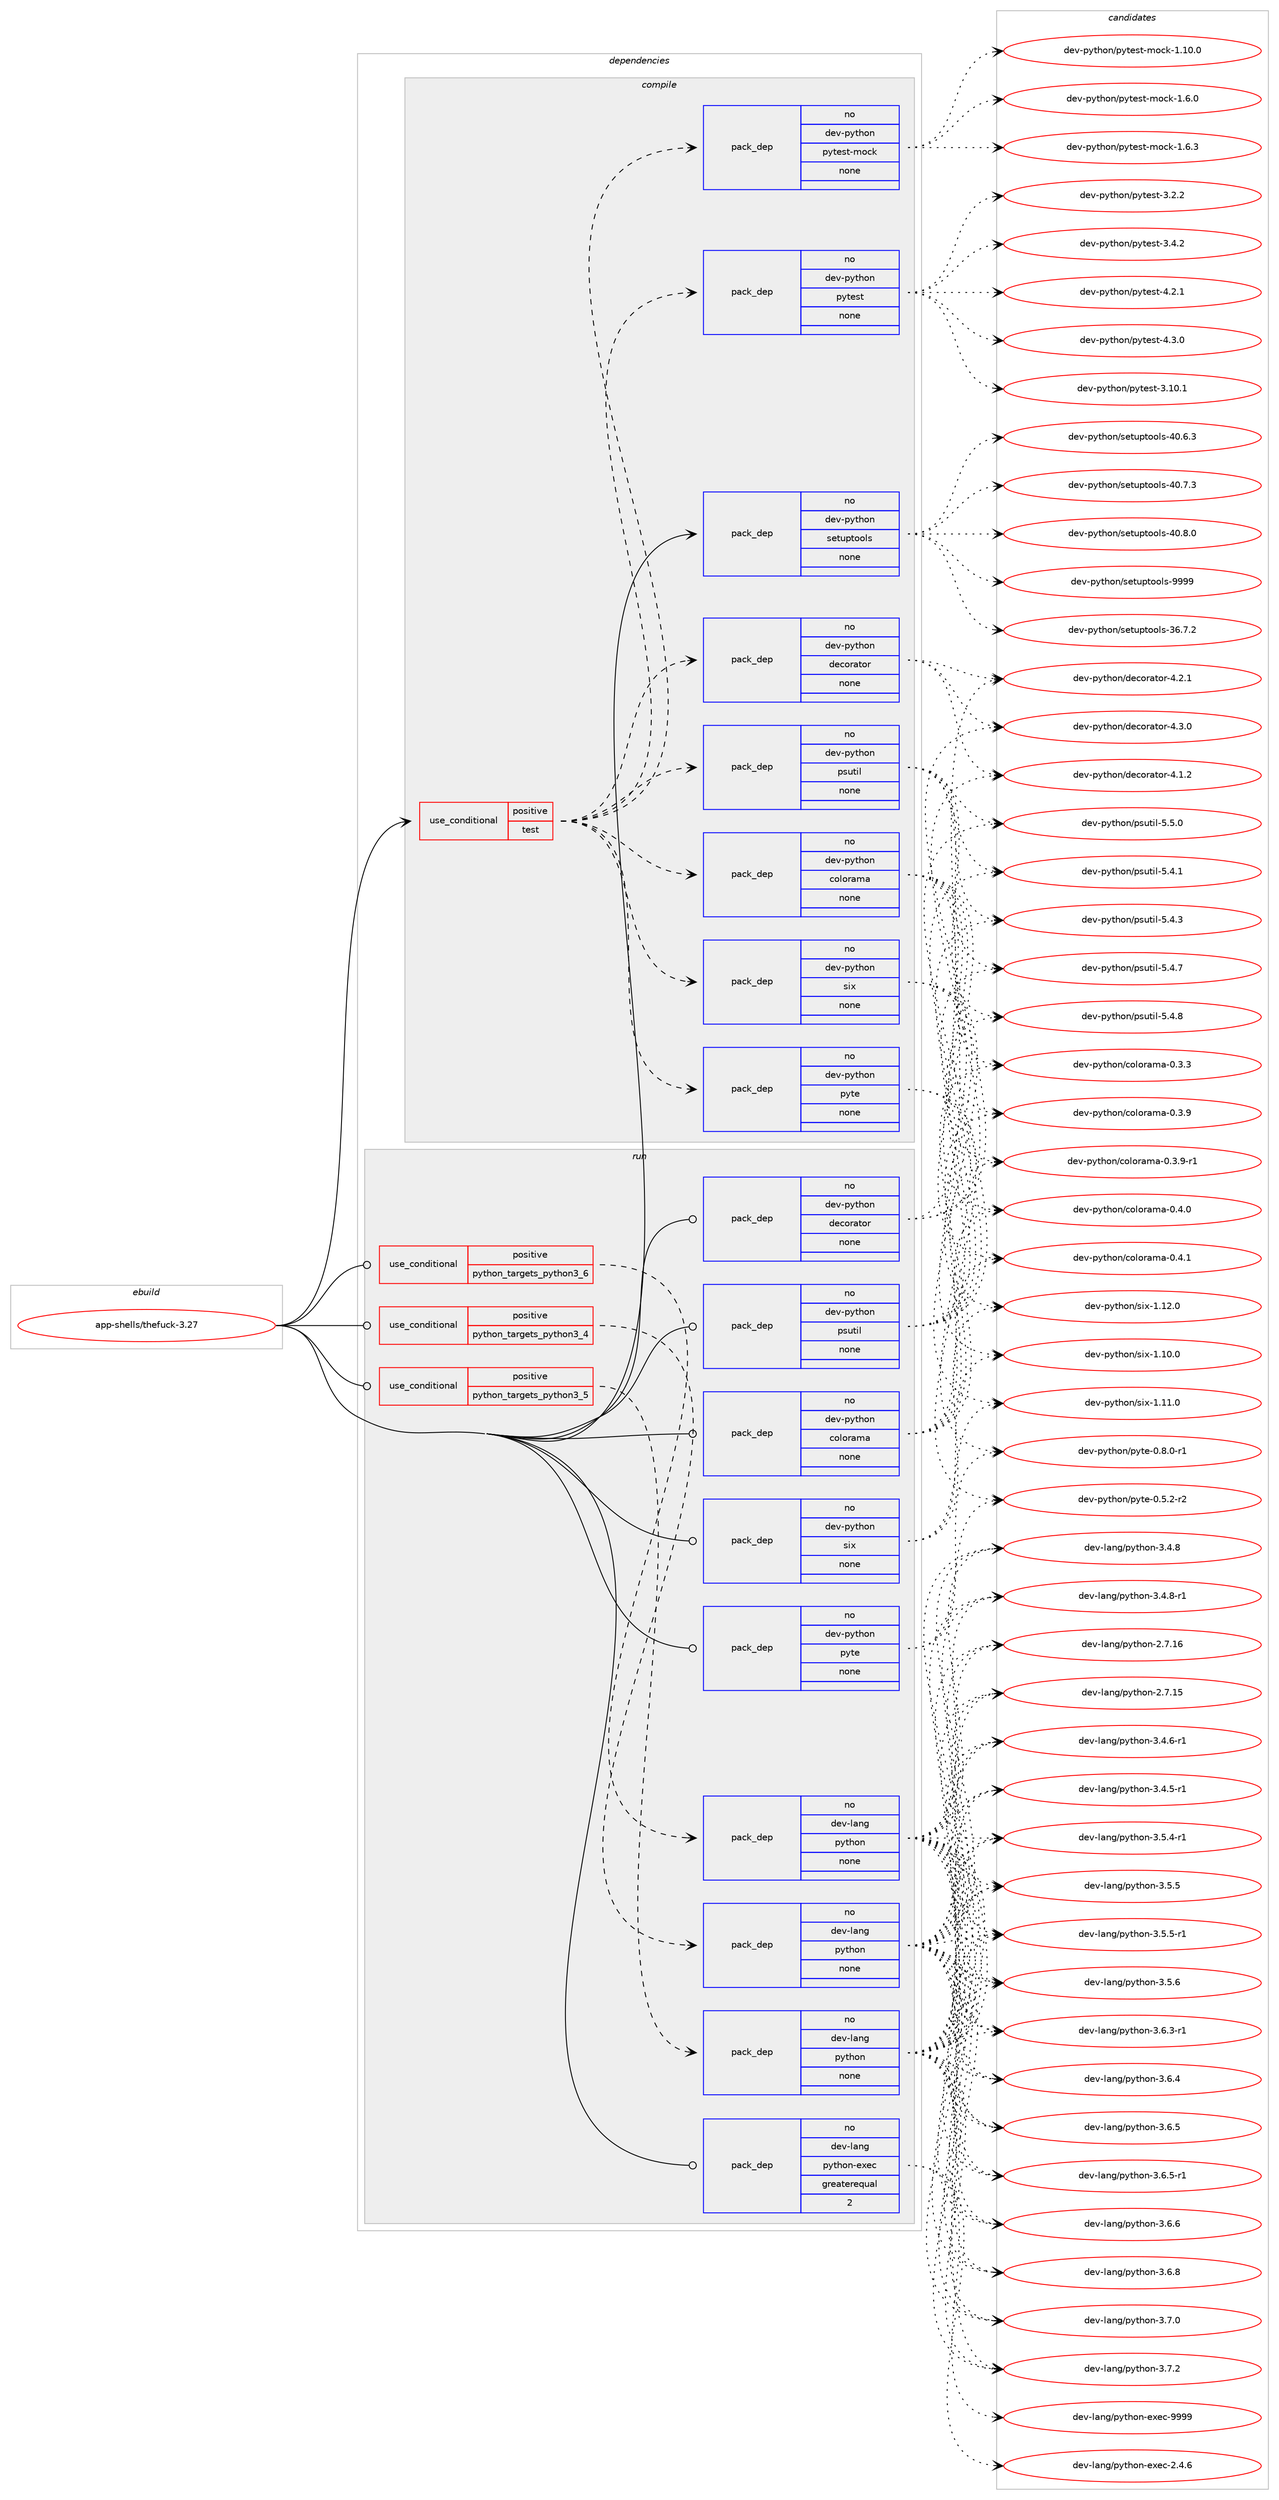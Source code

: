 digraph prolog {

# *************
# Graph options
# *************

newrank=true;
concentrate=true;
compound=true;
graph [rankdir=LR,fontname=Helvetica,fontsize=10,ranksep=1.5];#, ranksep=2.5, nodesep=0.2];
edge  [arrowhead=vee];
node  [fontname=Helvetica,fontsize=10];

# **********
# The ebuild
# **********

subgraph cluster_leftcol {
color=gray;
rank=same;
label=<<i>ebuild</i>>;
id [label="app-shells/thefuck-3.27", color=red, width=4, href="../app-shells/thefuck-3.27.svg"];
}

# ****************
# The dependencies
# ****************

subgraph cluster_midcol {
color=gray;
label=<<i>dependencies</i>>;
subgraph cluster_compile {
fillcolor="#eeeeee";
style=filled;
label=<<i>compile</i>>;
subgraph cond355285 {
dependency1307558 [label=<<TABLE BORDER="0" CELLBORDER="1" CELLSPACING="0" CELLPADDING="4"><TR><TD ROWSPAN="3" CELLPADDING="10">use_conditional</TD></TR><TR><TD>positive</TD></TR><TR><TD>test</TD></TR></TABLE>>, shape=none, color=red];
subgraph pack931830 {
dependency1307559 [label=<<TABLE BORDER="0" CELLBORDER="1" CELLSPACING="0" CELLPADDING="4" WIDTH="220"><TR><TD ROWSPAN="6" CELLPADDING="30">pack_dep</TD></TR><TR><TD WIDTH="110">no</TD></TR><TR><TD>dev-python</TD></TR><TR><TD>psutil</TD></TR><TR><TD>none</TD></TR><TR><TD></TD></TR></TABLE>>, shape=none, color=blue];
}
dependency1307558:e -> dependency1307559:w [weight=20,style="dashed",arrowhead="vee"];
subgraph pack931831 {
dependency1307560 [label=<<TABLE BORDER="0" CELLBORDER="1" CELLSPACING="0" CELLPADDING="4" WIDTH="220"><TR><TD ROWSPAN="6" CELLPADDING="30">pack_dep</TD></TR><TR><TD WIDTH="110">no</TD></TR><TR><TD>dev-python</TD></TR><TR><TD>six</TD></TR><TR><TD>none</TD></TR><TR><TD></TD></TR></TABLE>>, shape=none, color=blue];
}
dependency1307558:e -> dependency1307560:w [weight=20,style="dashed",arrowhead="vee"];
subgraph pack931832 {
dependency1307561 [label=<<TABLE BORDER="0" CELLBORDER="1" CELLSPACING="0" CELLPADDING="4" WIDTH="220"><TR><TD ROWSPAN="6" CELLPADDING="30">pack_dep</TD></TR><TR><TD WIDTH="110">no</TD></TR><TR><TD>dev-python</TD></TR><TR><TD>decorator</TD></TR><TR><TD>none</TD></TR><TR><TD></TD></TR></TABLE>>, shape=none, color=blue];
}
dependency1307558:e -> dependency1307561:w [weight=20,style="dashed",arrowhead="vee"];
subgraph pack931833 {
dependency1307562 [label=<<TABLE BORDER="0" CELLBORDER="1" CELLSPACING="0" CELLPADDING="4" WIDTH="220"><TR><TD ROWSPAN="6" CELLPADDING="30">pack_dep</TD></TR><TR><TD WIDTH="110">no</TD></TR><TR><TD>dev-python</TD></TR><TR><TD>colorama</TD></TR><TR><TD>none</TD></TR><TR><TD></TD></TR></TABLE>>, shape=none, color=blue];
}
dependency1307558:e -> dependency1307562:w [weight=20,style="dashed",arrowhead="vee"];
subgraph pack931834 {
dependency1307563 [label=<<TABLE BORDER="0" CELLBORDER="1" CELLSPACING="0" CELLPADDING="4" WIDTH="220"><TR><TD ROWSPAN="6" CELLPADDING="30">pack_dep</TD></TR><TR><TD WIDTH="110">no</TD></TR><TR><TD>dev-python</TD></TR><TR><TD>pyte</TD></TR><TR><TD>none</TD></TR><TR><TD></TD></TR></TABLE>>, shape=none, color=blue];
}
dependency1307558:e -> dependency1307563:w [weight=20,style="dashed",arrowhead="vee"];
subgraph pack931835 {
dependency1307564 [label=<<TABLE BORDER="0" CELLBORDER="1" CELLSPACING="0" CELLPADDING="4" WIDTH="220"><TR><TD ROWSPAN="6" CELLPADDING="30">pack_dep</TD></TR><TR><TD WIDTH="110">no</TD></TR><TR><TD>dev-python</TD></TR><TR><TD>pytest</TD></TR><TR><TD>none</TD></TR><TR><TD></TD></TR></TABLE>>, shape=none, color=blue];
}
dependency1307558:e -> dependency1307564:w [weight=20,style="dashed",arrowhead="vee"];
subgraph pack931836 {
dependency1307565 [label=<<TABLE BORDER="0" CELLBORDER="1" CELLSPACING="0" CELLPADDING="4" WIDTH="220"><TR><TD ROWSPAN="6" CELLPADDING="30">pack_dep</TD></TR><TR><TD WIDTH="110">no</TD></TR><TR><TD>dev-python</TD></TR><TR><TD>pytest-mock</TD></TR><TR><TD>none</TD></TR><TR><TD></TD></TR></TABLE>>, shape=none, color=blue];
}
dependency1307558:e -> dependency1307565:w [weight=20,style="dashed",arrowhead="vee"];
}
id:e -> dependency1307558:w [weight=20,style="solid",arrowhead="vee"];
subgraph pack931837 {
dependency1307566 [label=<<TABLE BORDER="0" CELLBORDER="1" CELLSPACING="0" CELLPADDING="4" WIDTH="220"><TR><TD ROWSPAN="6" CELLPADDING="30">pack_dep</TD></TR><TR><TD WIDTH="110">no</TD></TR><TR><TD>dev-python</TD></TR><TR><TD>setuptools</TD></TR><TR><TD>none</TD></TR><TR><TD></TD></TR></TABLE>>, shape=none, color=blue];
}
id:e -> dependency1307566:w [weight=20,style="solid",arrowhead="vee"];
}
subgraph cluster_compileandrun {
fillcolor="#eeeeee";
style=filled;
label=<<i>compile and run</i>>;
}
subgraph cluster_run {
fillcolor="#eeeeee";
style=filled;
label=<<i>run</i>>;
subgraph cond355286 {
dependency1307567 [label=<<TABLE BORDER="0" CELLBORDER="1" CELLSPACING="0" CELLPADDING="4"><TR><TD ROWSPAN="3" CELLPADDING="10">use_conditional</TD></TR><TR><TD>positive</TD></TR><TR><TD>python_targets_python3_4</TD></TR></TABLE>>, shape=none, color=red];
subgraph pack931838 {
dependency1307568 [label=<<TABLE BORDER="0" CELLBORDER="1" CELLSPACING="0" CELLPADDING="4" WIDTH="220"><TR><TD ROWSPAN="6" CELLPADDING="30">pack_dep</TD></TR><TR><TD WIDTH="110">no</TD></TR><TR><TD>dev-lang</TD></TR><TR><TD>python</TD></TR><TR><TD>none</TD></TR><TR><TD></TD></TR></TABLE>>, shape=none, color=blue];
}
dependency1307567:e -> dependency1307568:w [weight=20,style="dashed",arrowhead="vee"];
}
id:e -> dependency1307567:w [weight=20,style="solid",arrowhead="odot"];
subgraph cond355287 {
dependency1307569 [label=<<TABLE BORDER="0" CELLBORDER="1" CELLSPACING="0" CELLPADDING="4"><TR><TD ROWSPAN="3" CELLPADDING="10">use_conditional</TD></TR><TR><TD>positive</TD></TR><TR><TD>python_targets_python3_5</TD></TR></TABLE>>, shape=none, color=red];
subgraph pack931839 {
dependency1307570 [label=<<TABLE BORDER="0" CELLBORDER="1" CELLSPACING="0" CELLPADDING="4" WIDTH="220"><TR><TD ROWSPAN="6" CELLPADDING="30">pack_dep</TD></TR><TR><TD WIDTH="110">no</TD></TR><TR><TD>dev-lang</TD></TR><TR><TD>python</TD></TR><TR><TD>none</TD></TR><TR><TD></TD></TR></TABLE>>, shape=none, color=blue];
}
dependency1307569:e -> dependency1307570:w [weight=20,style="dashed",arrowhead="vee"];
}
id:e -> dependency1307569:w [weight=20,style="solid",arrowhead="odot"];
subgraph cond355288 {
dependency1307571 [label=<<TABLE BORDER="0" CELLBORDER="1" CELLSPACING="0" CELLPADDING="4"><TR><TD ROWSPAN="3" CELLPADDING="10">use_conditional</TD></TR><TR><TD>positive</TD></TR><TR><TD>python_targets_python3_6</TD></TR></TABLE>>, shape=none, color=red];
subgraph pack931840 {
dependency1307572 [label=<<TABLE BORDER="0" CELLBORDER="1" CELLSPACING="0" CELLPADDING="4" WIDTH="220"><TR><TD ROWSPAN="6" CELLPADDING="30">pack_dep</TD></TR><TR><TD WIDTH="110">no</TD></TR><TR><TD>dev-lang</TD></TR><TR><TD>python</TD></TR><TR><TD>none</TD></TR><TR><TD></TD></TR></TABLE>>, shape=none, color=blue];
}
dependency1307571:e -> dependency1307572:w [weight=20,style="dashed",arrowhead="vee"];
}
id:e -> dependency1307571:w [weight=20,style="solid",arrowhead="odot"];
subgraph pack931841 {
dependency1307573 [label=<<TABLE BORDER="0" CELLBORDER="1" CELLSPACING="0" CELLPADDING="4" WIDTH="220"><TR><TD ROWSPAN="6" CELLPADDING="30">pack_dep</TD></TR><TR><TD WIDTH="110">no</TD></TR><TR><TD>dev-lang</TD></TR><TR><TD>python-exec</TD></TR><TR><TD>greaterequal</TD></TR><TR><TD>2</TD></TR></TABLE>>, shape=none, color=blue];
}
id:e -> dependency1307573:w [weight=20,style="solid",arrowhead="odot"];
subgraph pack931842 {
dependency1307574 [label=<<TABLE BORDER="0" CELLBORDER="1" CELLSPACING="0" CELLPADDING="4" WIDTH="220"><TR><TD ROWSPAN="6" CELLPADDING="30">pack_dep</TD></TR><TR><TD WIDTH="110">no</TD></TR><TR><TD>dev-python</TD></TR><TR><TD>colorama</TD></TR><TR><TD>none</TD></TR><TR><TD></TD></TR></TABLE>>, shape=none, color=blue];
}
id:e -> dependency1307574:w [weight=20,style="solid",arrowhead="odot"];
subgraph pack931843 {
dependency1307575 [label=<<TABLE BORDER="0" CELLBORDER="1" CELLSPACING="0" CELLPADDING="4" WIDTH="220"><TR><TD ROWSPAN="6" CELLPADDING="30">pack_dep</TD></TR><TR><TD WIDTH="110">no</TD></TR><TR><TD>dev-python</TD></TR><TR><TD>decorator</TD></TR><TR><TD>none</TD></TR><TR><TD></TD></TR></TABLE>>, shape=none, color=blue];
}
id:e -> dependency1307575:w [weight=20,style="solid",arrowhead="odot"];
subgraph pack931844 {
dependency1307576 [label=<<TABLE BORDER="0" CELLBORDER="1" CELLSPACING="0" CELLPADDING="4" WIDTH="220"><TR><TD ROWSPAN="6" CELLPADDING="30">pack_dep</TD></TR><TR><TD WIDTH="110">no</TD></TR><TR><TD>dev-python</TD></TR><TR><TD>psutil</TD></TR><TR><TD>none</TD></TR><TR><TD></TD></TR></TABLE>>, shape=none, color=blue];
}
id:e -> dependency1307576:w [weight=20,style="solid",arrowhead="odot"];
subgraph pack931845 {
dependency1307577 [label=<<TABLE BORDER="0" CELLBORDER="1" CELLSPACING="0" CELLPADDING="4" WIDTH="220"><TR><TD ROWSPAN="6" CELLPADDING="30">pack_dep</TD></TR><TR><TD WIDTH="110">no</TD></TR><TR><TD>dev-python</TD></TR><TR><TD>pyte</TD></TR><TR><TD>none</TD></TR><TR><TD></TD></TR></TABLE>>, shape=none, color=blue];
}
id:e -> dependency1307577:w [weight=20,style="solid",arrowhead="odot"];
subgraph pack931846 {
dependency1307578 [label=<<TABLE BORDER="0" CELLBORDER="1" CELLSPACING="0" CELLPADDING="4" WIDTH="220"><TR><TD ROWSPAN="6" CELLPADDING="30">pack_dep</TD></TR><TR><TD WIDTH="110">no</TD></TR><TR><TD>dev-python</TD></TR><TR><TD>six</TD></TR><TR><TD>none</TD></TR><TR><TD></TD></TR></TABLE>>, shape=none, color=blue];
}
id:e -> dependency1307578:w [weight=20,style="solid",arrowhead="odot"];
}
}

# **************
# The candidates
# **************

subgraph cluster_choices {
rank=same;
color=gray;
label=<<i>candidates</i>>;

subgraph choice931830 {
color=black;
nodesep=1;
choice1001011184511212111610411111047112115117116105108455346524649 [label="dev-python/psutil-5.4.1", color=red, width=4,href="../dev-python/psutil-5.4.1.svg"];
choice1001011184511212111610411111047112115117116105108455346524651 [label="dev-python/psutil-5.4.3", color=red, width=4,href="../dev-python/psutil-5.4.3.svg"];
choice1001011184511212111610411111047112115117116105108455346524655 [label="dev-python/psutil-5.4.7", color=red, width=4,href="../dev-python/psutil-5.4.7.svg"];
choice1001011184511212111610411111047112115117116105108455346524656 [label="dev-python/psutil-5.4.8", color=red, width=4,href="../dev-python/psutil-5.4.8.svg"];
choice1001011184511212111610411111047112115117116105108455346534648 [label="dev-python/psutil-5.5.0", color=red, width=4,href="../dev-python/psutil-5.5.0.svg"];
dependency1307559:e -> choice1001011184511212111610411111047112115117116105108455346524649:w [style=dotted,weight="100"];
dependency1307559:e -> choice1001011184511212111610411111047112115117116105108455346524651:w [style=dotted,weight="100"];
dependency1307559:e -> choice1001011184511212111610411111047112115117116105108455346524655:w [style=dotted,weight="100"];
dependency1307559:e -> choice1001011184511212111610411111047112115117116105108455346524656:w [style=dotted,weight="100"];
dependency1307559:e -> choice1001011184511212111610411111047112115117116105108455346534648:w [style=dotted,weight="100"];
}
subgraph choice931831 {
color=black;
nodesep=1;
choice100101118451121211161041111104711510512045494649484648 [label="dev-python/six-1.10.0", color=red, width=4,href="../dev-python/six-1.10.0.svg"];
choice100101118451121211161041111104711510512045494649494648 [label="dev-python/six-1.11.0", color=red, width=4,href="../dev-python/six-1.11.0.svg"];
choice100101118451121211161041111104711510512045494649504648 [label="dev-python/six-1.12.0", color=red, width=4,href="../dev-python/six-1.12.0.svg"];
dependency1307560:e -> choice100101118451121211161041111104711510512045494649484648:w [style=dotted,weight="100"];
dependency1307560:e -> choice100101118451121211161041111104711510512045494649494648:w [style=dotted,weight="100"];
dependency1307560:e -> choice100101118451121211161041111104711510512045494649504648:w [style=dotted,weight="100"];
}
subgraph choice931832 {
color=black;
nodesep=1;
choice10010111845112121116104111110471001019911111497116111114455246494650 [label="dev-python/decorator-4.1.2", color=red, width=4,href="../dev-python/decorator-4.1.2.svg"];
choice10010111845112121116104111110471001019911111497116111114455246504649 [label="dev-python/decorator-4.2.1", color=red, width=4,href="../dev-python/decorator-4.2.1.svg"];
choice10010111845112121116104111110471001019911111497116111114455246514648 [label="dev-python/decorator-4.3.0", color=red, width=4,href="../dev-python/decorator-4.3.0.svg"];
dependency1307561:e -> choice10010111845112121116104111110471001019911111497116111114455246494650:w [style=dotted,weight="100"];
dependency1307561:e -> choice10010111845112121116104111110471001019911111497116111114455246504649:w [style=dotted,weight="100"];
dependency1307561:e -> choice10010111845112121116104111110471001019911111497116111114455246514648:w [style=dotted,weight="100"];
}
subgraph choice931833 {
color=black;
nodesep=1;
choice1001011184511212111610411111047991111081111149710997454846514651 [label="dev-python/colorama-0.3.3", color=red, width=4,href="../dev-python/colorama-0.3.3.svg"];
choice1001011184511212111610411111047991111081111149710997454846514657 [label="dev-python/colorama-0.3.9", color=red, width=4,href="../dev-python/colorama-0.3.9.svg"];
choice10010111845112121116104111110479911110811111497109974548465146574511449 [label="dev-python/colorama-0.3.9-r1", color=red, width=4,href="../dev-python/colorama-0.3.9-r1.svg"];
choice1001011184511212111610411111047991111081111149710997454846524648 [label="dev-python/colorama-0.4.0", color=red, width=4,href="../dev-python/colorama-0.4.0.svg"];
choice1001011184511212111610411111047991111081111149710997454846524649 [label="dev-python/colorama-0.4.1", color=red, width=4,href="../dev-python/colorama-0.4.1.svg"];
dependency1307562:e -> choice1001011184511212111610411111047991111081111149710997454846514651:w [style=dotted,weight="100"];
dependency1307562:e -> choice1001011184511212111610411111047991111081111149710997454846514657:w [style=dotted,weight="100"];
dependency1307562:e -> choice10010111845112121116104111110479911110811111497109974548465146574511449:w [style=dotted,weight="100"];
dependency1307562:e -> choice1001011184511212111610411111047991111081111149710997454846524648:w [style=dotted,weight="100"];
dependency1307562:e -> choice1001011184511212111610411111047991111081111149710997454846524649:w [style=dotted,weight="100"];
}
subgraph choice931834 {
color=black;
nodesep=1;
choice10010111845112121116104111110471121211161014548465346504511450 [label="dev-python/pyte-0.5.2-r2", color=red, width=4,href="../dev-python/pyte-0.5.2-r2.svg"];
choice10010111845112121116104111110471121211161014548465646484511449 [label="dev-python/pyte-0.8.0-r1", color=red, width=4,href="../dev-python/pyte-0.8.0-r1.svg"];
dependency1307563:e -> choice10010111845112121116104111110471121211161014548465346504511450:w [style=dotted,weight="100"];
dependency1307563:e -> choice10010111845112121116104111110471121211161014548465646484511449:w [style=dotted,weight="100"];
}
subgraph choice931835 {
color=black;
nodesep=1;
choice100101118451121211161041111104711212111610111511645514649484649 [label="dev-python/pytest-3.10.1", color=red, width=4,href="../dev-python/pytest-3.10.1.svg"];
choice1001011184511212111610411111047112121116101115116455146504650 [label="dev-python/pytest-3.2.2", color=red, width=4,href="../dev-python/pytest-3.2.2.svg"];
choice1001011184511212111610411111047112121116101115116455146524650 [label="dev-python/pytest-3.4.2", color=red, width=4,href="../dev-python/pytest-3.4.2.svg"];
choice1001011184511212111610411111047112121116101115116455246504649 [label="dev-python/pytest-4.2.1", color=red, width=4,href="../dev-python/pytest-4.2.1.svg"];
choice1001011184511212111610411111047112121116101115116455246514648 [label="dev-python/pytest-4.3.0", color=red, width=4,href="../dev-python/pytest-4.3.0.svg"];
dependency1307564:e -> choice100101118451121211161041111104711212111610111511645514649484649:w [style=dotted,weight="100"];
dependency1307564:e -> choice1001011184511212111610411111047112121116101115116455146504650:w [style=dotted,weight="100"];
dependency1307564:e -> choice1001011184511212111610411111047112121116101115116455146524650:w [style=dotted,weight="100"];
dependency1307564:e -> choice1001011184511212111610411111047112121116101115116455246504649:w [style=dotted,weight="100"];
dependency1307564:e -> choice1001011184511212111610411111047112121116101115116455246514648:w [style=dotted,weight="100"];
}
subgraph choice931836 {
color=black;
nodesep=1;
choice1001011184511212111610411111047112121116101115116451091119910745494649484648 [label="dev-python/pytest-mock-1.10.0", color=red, width=4,href="../dev-python/pytest-mock-1.10.0.svg"];
choice10010111845112121116104111110471121211161011151164510911199107454946544648 [label="dev-python/pytest-mock-1.6.0", color=red, width=4,href="../dev-python/pytest-mock-1.6.0.svg"];
choice10010111845112121116104111110471121211161011151164510911199107454946544651 [label="dev-python/pytest-mock-1.6.3", color=red, width=4,href="../dev-python/pytest-mock-1.6.3.svg"];
dependency1307565:e -> choice1001011184511212111610411111047112121116101115116451091119910745494649484648:w [style=dotted,weight="100"];
dependency1307565:e -> choice10010111845112121116104111110471121211161011151164510911199107454946544648:w [style=dotted,weight="100"];
dependency1307565:e -> choice10010111845112121116104111110471121211161011151164510911199107454946544651:w [style=dotted,weight="100"];
}
subgraph choice931837 {
color=black;
nodesep=1;
choice100101118451121211161041111104711510111611711211611111110811545515446554650 [label="dev-python/setuptools-36.7.2", color=red, width=4,href="../dev-python/setuptools-36.7.2.svg"];
choice100101118451121211161041111104711510111611711211611111110811545524846544651 [label="dev-python/setuptools-40.6.3", color=red, width=4,href="../dev-python/setuptools-40.6.3.svg"];
choice100101118451121211161041111104711510111611711211611111110811545524846554651 [label="dev-python/setuptools-40.7.3", color=red, width=4,href="../dev-python/setuptools-40.7.3.svg"];
choice100101118451121211161041111104711510111611711211611111110811545524846564648 [label="dev-python/setuptools-40.8.0", color=red, width=4,href="../dev-python/setuptools-40.8.0.svg"];
choice10010111845112121116104111110471151011161171121161111111081154557575757 [label="dev-python/setuptools-9999", color=red, width=4,href="../dev-python/setuptools-9999.svg"];
dependency1307566:e -> choice100101118451121211161041111104711510111611711211611111110811545515446554650:w [style=dotted,weight="100"];
dependency1307566:e -> choice100101118451121211161041111104711510111611711211611111110811545524846544651:w [style=dotted,weight="100"];
dependency1307566:e -> choice100101118451121211161041111104711510111611711211611111110811545524846554651:w [style=dotted,weight="100"];
dependency1307566:e -> choice100101118451121211161041111104711510111611711211611111110811545524846564648:w [style=dotted,weight="100"];
dependency1307566:e -> choice10010111845112121116104111110471151011161171121161111111081154557575757:w [style=dotted,weight="100"];
}
subgraph choice931838 {
color=black;
nodesep=1;
choice10010111845108971101034711212111610411111045504655464953 [label="dev-lang/python-2.7.15", color=red, width=4,href="../dev-lang/python-2.7.15.svg"];
choice10010111845108971101034711212111610411111045504655464954 [label="dev-lang/python-2.7.16", color=red, width=4,href="../dev-lang/python-2.7.16.svg"];
choice1001011184510897110103471121211161041111104551465246534511449 [label="dev-lang/python-3.4.5-r1", color=red, width=4,href="../dev-lang/python-3.4.5-r1.svg"];
choice1001011184510897110103471121211161041111104551465246544511449 [label="dev-lang/python-3.4.6-r1", color=red, width=4,href="../dev-lang/python-3.4.6-r1.svg"];
choice100101118451089711010347112121116104111110455146524656 [label="dev-lang/python-3.4.8", color=red, width=4,href="../dev-lang/python-3.4.8.svg"];
choice1001011184510897110103471121211161041111104551465246564511449 [label="dev-lang/python-3.4.8-r1", color=red, width=4,href="../dev-lang/python-3.4.8-r1.svg"];
choice1001011184510897110103471121211161041111104551465346524511449 [label="dev-lang/python-3.5.4-r1", color=red, width=4,href="../dev-lang/python-3.5.4-r1.svg"];
choice100101118451089711010347112121116104111110455146534653 [label="dev-lang/python-3.5.5", color=red, width=4,href="../dev-lang/python-3.5.5.svg"];
choice1001011184510897110103471121211161041111104551465346534511449 [label="dev-lang/python-3.5.5-r1", color=red, width=4,href="../dev-lang/python-3.5.5-r1.svg"];
choice100101118451089711010347112121116104111110455146534654 [label="dev-lang/python-3.5.6", color=red, width=4,href="../dev-lang/python-3.5.6.svg"];
choice1001011184510897110103471121211161041111104551465446514511449 [label="dev-lang/python-3.6.3-r1", color=red, width=4,href="../dev-lang/python-3.6.3-r1.svg"];
choice100101118451089711010347112121116104111110455146544652 [label="dev-lang/python-3.6.4", color=red, width=4,href="../dev-lang/python-3.6.4.svg"];
choice100101118451089711010347112121116104111110455146544653 [label="dev-lang/python-3.6.5", color=red, width=4,href="../dev-lang/python-3.6.5.svg"];
choice1001011184510897110103471121211161041111104551465446534511449 [label="dev-lang/python-3.6.5-r1", color=red, width=4,href="../dev-lang/python-3.6.5-r1.svg"];
choice100101118451089711010347112121116104111110455146544654 [label="dev-lang/python-3.6.6", color=red, width=4,href="../dev-lang/python-3.6.6.svg"];
choice100101118451089711010347112121116104111110455146544656 [label="dev-lang/python-3.6.8", color=red, width=4,href="../dev-lang/python-3.6.8.svg"];
choice100101118451089711010347112121116104111110455146554648 [label="dev-lang/python-3.7.0", color=red, width=4,href="../dev-lang/python-3.7.0.svg"];
choice100101118451089711010347112121116104111110455146554650 [label="dev-lang/python-3.7.2", color=red, width=4,href="../dev-lang/python-3.7.2.svg"];
dependency1307568:e -> choice10010111845108971101034711212111610411111045504655464953:w [style=dotted,weight="100"];
dependency1307568:e -> choice10010111845108971101034711212111610411111045504655464954:w [style=dotted,weight="100"];
dependency1307568:e -> choice1001011184510897110103471121211161041111104551465246534511449:w [style=dotted,weight="100"];
dependency1307568:e -> choice1001011184510897110103471121211161041111104551465246544511449:w [style=dotted,weight="100"];
dependency1307568:e -> choice100101118451089711010347112121116104111110455146524656:w [style=dotted,weight="100"];
dependency1307568:e -> choice1001011184510897110103471121211161041111104551465246564511449:w [style=dotted,weight="100"];
dependency1307568:e -> choice1001011184510897110103471121211161041111104551465346524511449:w [style=dotted,weight="100"];
dependency1307568:e -> choice100101118451089711010347112121116104111110455146534653:w [style=dotted,weight="100"];
dependency1307568:e -> choice1001011184510897110103471121211161041111104551465346534511449:w [style=dotted,weight="100"];
dependency1307568:e -> choice100101118451089711010347112121116104111110455146534654:w [style=dotted,weight="100"];
dependency1307568:e -> choice1001011184510897110103471121211161041111104551465446514511449:w [style=dotted,weight="100"];
dependency1307568:e -> choice100101118451089711010347112121116104111110455146544652:w [style=dotted,weight="100"];
dependency1307568:e -> choice100101118451089711010347112121116104111110455146544653:w [style=dotted,weight="100"];
dependency1307568:e -> choice1001011184510897110103471121211161041111104551465446534511449:w [style=dotted,weight="100"];
dependency1307568:e -> choice100101118451089711010347112121116104111110455146544654:w [style=dotted,weight="100"];
dependency1307568:e -> choice100101118451089711010347112121116104111110455146544656:w [style=dotted,weight="100"];
dependency1307568:e -> choice100101118451089711010347112121116104111110455146554648:w [style=dotted,weight="100"];
dependency1307568:e -> choice100101118451089711010347112121116104111110455146554650:w [style=dotted,weight="100"];
}
subgraph choice931839 {
color=black;
nodesep=1;
choice10010111845108971101034711212111610411111045504655464953 [label="dev-lang/python-2.7.15", color=red, width=4,href="../dev-lang/python-2.7.15.svg"];
choice10010111845108971101034711212111610411111045504655464954 [label="dev-lang/python-2.7.16", color=red, width=4,href="../dev-lang/python-2.7.16.svg"];
choice1001011184510897110103471121211161041111104551465246534511449 [label="dev-lang/python-3.4.5-r1", color=red, width=4,href="../dev-lang/python-3.4.5-r1.svg"];
choice1001011184510897110103471121211161041111104551465246544511449 [label="dev-lang/python-3.4.6-r1", color=red, width=4,href="../dev-lang/python-3.4.6-r1.svg"];
choice100101118451089711010347112121116104111110455146524656 [label="dev-lang/python-3.4.8", color=red, width=4,href="../dev-lang/python-3.4.8.svg"];
choice1001011184510897110103471121211161041111104551465246564511449 [label="dev-lang/python-3.4.8-r1", color=red, width=4,href="../dev-lang/python-3.4.8-r1.svg"];
choice1001011184510897110103471121211161041111104551465346524511449 [label="dev-lang/python-3.5.4-r1", color=red, width=4,href="../dev-lang/python-3.5.4-r1.svg"];
choice100101118451089711010347112121116104111110455146534653 [label="dev-lang/python-3.5.5", color=red, width=4,href="../dev-lang/python-3.5.5.svg"];
choice1001011184510897110103471121211161041111104551465346534511449 [label="dev-lang/python-3.5.5-r1", color=red, width=4,href="../dev-lang/python-3.5.5-r1.svg"];
choice100101118451089711010347112121116104111110455146534654 [label="dev-lang/python-3.5.6", color=red, width=4,href="../dev-lang/python-3.5.6.svg"];
choice1001011184510897110103471121211161041111104551465446514511449 [label="dev-lang/python-3.6.3-r1", color=red, width=4,href="../dev-lang/python-3.6.3-r1.svg"];
choice100101118451089711010347112121116104111110455146544652 [label="dev-lang/python-3.6.4", color=red, width=4,href="../dev-lang/python-3.6.4.svg"];
choice100101118451089711010347112121116104111110455146544653 [label="dev-lang/python-3.6.5", color=red, width=4,href="../dev-lang/python-3.6.5.svg"];
choice1001011184510897110103471121211161041111104551465446534511449 [label="dev-lang/python-3.6.5-r1", color=red, width=4,href="../dev-lang/python-3.6.5-r1.svg"];
choice100101118451089711010347112121116104111110455146544654 [label="dev-lang/python-3.6.6", color=red, width=4,href="../dev-lang/python-3.6.6.svg"];
choice100101118451089711010347112121116104111110455146544656 [label="dev-lang/python-3.6.8", color=red, width=4,href="../dev-lang/python-3.6.8.svg"];
choice100101118451089711010347112121116104111110455146554648 [label="dev-lang/python-3.7.0", color=red, width=4,href="../dev-lang/python-3.7.0.svg"];
choice100101118451089711010347112121116104111110455146554650 [label="dev-lang/python-3.7.2", color=red, width=4,href="../dev-lang/python-3.7.2.svg"];
dependency1307570:e -> choice10010111845108971101034711212111610411111045504655464953:w [style=dotted,weight="100"];
dependency1307570:e -> choice10010111845108971101034711212111610411111045504655464954:w [style=dotted,weight="100"];
dependency1307570:e -> choice1001011184510897110103471121211161041111104551465246534511449:w [style=dotted,weight="100"];
dependency1307570:e -> choice1001011184510897110103471121211161041111104551465246544511449:w [style=dotted,weight="100"];
dependency1307570:e -> choice100101118451089711010347112121116104111110455146524656:w [style=dotted,weight="100"];
dependency1307570:e -> choice1001011184510897110103471121211161041111104551465246564511449:w [style=dotted,weight="100"];
dependency1307570:e -> choice1001011184510897110103471121211161041111104551465346524511449:w [style=dotted,weight="100"];
dependency1307570:e -> choice100101118451089711010347112121116104111110455146534653:w [style=dotted,weight="100"];
dependency1307570:e -> choice1001011184510897110103471121211161041111104551465346534511449:w [style=dotted,weight="100"];
dependency1307570:e -> choice100101118451089711010347112121116104111110455146534654:w [style=dotted,weight="100"];
dependency1307570:e -> choice1001011184510897110103471121211161041111104551465446514511449:w [style=dotted,weight="100"];
dependency1307570:e -> choice100101118451089711010347112121116104111110455146544652:w [style=dotted,weight="100"];
dependency1307570:e -> choice100101118451089711010347112121116104111110455146544653:w [style=dotted,weight="100"];
dependency1307570:e -> choice1001011184510897110103471121211161041111104551465446534511449:w [style=dotted,weight="100"];
dependency1307570:e -> choice100101118451089711010347112121116104111110455146544654:w [style=dotted,weight="100"];
dependency1307570:e -> choice100101118451089711010347112121116104111110455146544656:w [style=dotted,weight="100"];
dependency1307570:e -> choice100101118451089711010347112121116104111110455146554648:w [style=dotted,weight="100"];
dependency1307570:e -> choice100101118451089711010347112121116104111110455146554650:w [style=dotted,weight="100"];
}
subgraph choice931840 {
color=black;
nodesep=1;
choice10010111845108971101034711212111610411111045504655464953 [label="dev-lang/python-2.7.15", color=red, width=4,href="../dev-lang/python-2.7.15.svg"];
choice10010111845108971101034711212111610411111045504655464954 [label="dev-lang/python-2.7.16", color=red, width=4,href="../dev-lang/python-2.7.16.svg"];
choice1001011184510897110103471121211161041111104551465246534511449 [label="dev-lang/python-3.4.5-r1", color=red, width=4,href="../dev-lang/python-3.4.5-r1.svg"];
choice1001011184510897110103471121211161041111104551465246544511449 [label="dev-lang/python-3.4.6-r1", color=red, width=4,href="../dev-lang/python-3.4.6-r1.svg"];
choice100101118451089711010347112121116104111110455146524656 [label="dev-lang/python-3.4.8", color=red, width=4,href="../dev-lang/python-3.4.8.svg"];
choice1001011184510897110103471121211161041111104551465246564511449 [label="dev-lang/python-3.4.8-r1", color=red, width=4,href="../dev-lang/python-3.4.8-r1.svg"];
choice1001011184510897110103471121211161041111104551465346524511449 [label="dev-lang/python-3.5.4-r1", color=red, width=4,href="../dev-lang/python-3.5.4-r1.svg"];
choice100101118451089711010347112121116104111110455146534653 [label="dev-lang/python-3.5.5", color=red, width=4,href="../dev-lang/python-3.5.5.svg"];
choice1001011184510897110103471121211161041111104551465346534511449 [label="dev-lang/python-3.5.5-r1", color=red, width=4,href="../dev-lang/python-3.5.5-r1.svg"];
choice100101118451089711010347112121116104111110455146534654 [label="dev-lang/python-3.5.6", color=red, width=4,href="../dev-lang/python-3.5.6.svg"];
choice1001011184510897110103471121211161041111104551465446514511449 [label="dev-lang/python-3.6.3-r1", color=red, width=4,href="../dev-lang/python-3.6.3-r1.svg"];
choice100101118451089711010347112121116104111110455146544652 [label="dev-lang/python-3.6.4", color=red, width=4,href="../dev-lang/python-3.6.4.svg"];
choice100101118451089711010347112121116104111110455146544653 [label="dev-lang/python-3.6.5", color=red, width=4,href="../dev-lang/python-3.6.5.svg"];
choice1001011184510897110103471121211161041111104551465446534511449 [label="dev-lang/python-3.6.5-r1", color=red, width=4,href="../dev-lang/python-3.6.5-r1.svg"];
choice100101118451089711010347112121116104111110455146544654 [label="dev-lang/python-3.6.6", color=red, width=4,href="../dev-lang/python-3.6.6.svg"];
choice100101118451089711010347112121116104111110455146544656 [label="dev-lang/python-3.6.8", color=red, width=4,href="../dev-lang/python-3.6.8.svg"];
choice100101118451089711010347112121116104111110455146554648 [label="dev-lang/python-3.7.0", color=red, width=4,href="../dev-lang/python-3.7.0.svg"];
choice100101118451089711010347112121116104111110455146554650 [label="dev-lang/python-3.7.2", color=red, width=4,href="../dev-lang/python-3.7.2.svg"];
dependency1307572:e -> choice10010111845108971101034711212111610411111045504655464953:w [style=dotted,weight="100"];
dependency1307572:e -> choice10010111845108971101034711212111610411111045504655464954:w [style=dotted,weight="100"];
dependency1307572:e -> choice1001011184510897110103471121211161041111104551465246534511449:w [style=dotted,weight="100"];
dependency1307572:e -> choice1001011184510897110103471121211161041111104551465246544511449:w [style=dotted,weight="100"];
dependency1307572:e -> choice100101118451089711010347112121116104111110455146524656:w [style=dotted,weight="100"];
dependency1307572:e -> choice1001011184510897110103471121211161041111104551465246564511449:w [style=dotted,weight="100"];
dependency1307572:e -> choice1001011184510897110103471121211161041111104551465346524511449:w [style=dotted,weight="100"];
dependency1307572:e -> choice100101118451089711010347112121116104111110455146534653:w [style=dotted,weight="100"];
dependency1307572:e -> choice1001011184510897110103471121211161041111104551465346534511449:w [style=dotted,weight="100"];
dependency1307572:e -> choice100101118451089711010347112121116104111110455146534654:w [style=dotted,weight="100"];
dependency1307572:e -> choice1001011184510897110103471121211161041111104551465446514511449:w [style=dotted,weight="100"];
dependency1307572:e -> choice100101118451089711010347112121116104111110455146544652:w [style=dotted,weight="100"];
dependency1307572:e -> choice100101118451089711010347112121116104111110455146544653:w [style=dotted,weight="100"];
dependency1307572:e -> choice1001011184510897110103471121211161041111104551465446534511449:w [style=dotted,weight="100"];
dependency1307572:e -> choice100101118451089711010347112121116104111110455146544654:w [style=dotted,weight="100"];
dependency1307572:e -> choice100101118451089711010347112121116104111110455146544656:w [style=dotted,weight="100"];
dependency1307572:e -> choice100101118451089711010347112121116104111110455146554648:w [style=dotted,weight="100"];
dependency1307572:e -> choice100101118451089711010347112121116104111110455146554650:w [style=dotted,weight="100"];
}
subgraph choice931841 {
color=black;
nodesep=1;
choice1001011184510897110103471121211161041111104510112010199455046524654 [label="dev-lang/python-exec-2.4.6", color=red, width=4,href="../dev-lang/python-exec-2.4.6.svg"];
choice10010111845108971101034711212111610411111045101120101994557575757 [label="dev-lang/python-exec-9999", color=red, width=4,href="../dev-lang/python-exec-9999.svg"];
dependency1307573:e -> choice1001011184510897110103471121211161041111104510112010199455046524654:w [style=dotted,weight="100"];
dependency1307573:e -> choice10010111845108971101034711212111610411111045101120101994557575757:w [style=dotted,weight="100"];
}
subgraph choice931842 {
color=black;
nodesep=1;
choice1001011184511212111610411111047991111081111149710997454846514651 [label="dev-python/colorama-0.3.3", color=red, width=4,href="../dev-python/colorama-0.3.3.svg"];
choice1001011184511212111610411111047991111081111149710997454846514657 [label="dev-python/colorama-0.3.9", color=red, width=4,href="../dev-python/colorama-0.3.9.svg"];
choice10010111845112121116104111110479911110811111497109974548465146574511449 [label="dev-python/colorama-0.3.9-r1", color=red, width=4,href="../dev-python/colorama-0.3.9-r1.svg"];
choice1001011184511212111610411111047991111081111149710997454846524648 [label="dev-python/colorama-0.4.0", color=red, width=4,href="../dev-python/colorama-0.4.0.svg"];
choice1001011184511212111610411111047991111081111149710997454846524649 [label="dev-python/colorama-0.4.1", color=red, width=4,href="../dev-python/colorama-0.4.1.svg"];
dependency1307574:e -> choice1001011184511212111610411111047991111081111149710997454846514651:w [style=dotted,weight="100"];
dependency1307574:e -> choice1001011184511212111610411111047991111081111149710997454846514657:w [style=dotted,weight="100"];
dependency1307574:e -> choice10010111845112121116104111110479911110811111497109974548465146574511449:w [style=dotted,weight="100"];
dependency1307574:e -> choice1001011184511212111610411111047991111081111149710997454846524648:w [style=dotted,weight="100"];
dependency1307574:e -> choice1001011184511212111610411111047991111081111149710997454846524649:w [style=dotted,weight="100"];
}
subgraph choice931843 {
color=black;
nodesep=1;
choice10010111845112121116104111110471001019911111497116111114455246494650 [label="dev-python/decorator-4.1.2", color=red, width=4,href="../dev-python/decorator-4.1.2.svg"];
choice10010111845112121116104111110471001019911111497116111114455246504649 [label="dev-python/decorator-4.2.1", color=red, width=4,href="../dev-python/decorator-4.2.1.svg"];
choice10010111845112121116104111110471001019911111497116111114455246514648 [label="dev-python/decorator-4.3.0", color=red, width=4,href="../dev-python/decorator-4.3.0.svg"];
dependency1307575:e -> choice10010111845112121116104111110471001019911111497116111114455246494650:w [style=dotted,weight="100"];
dependency1307575:e -> choice10010111845112121116104111110471001019911111497116111114455246504649:w [style=dotted,weight="100"];
dependency1307575:e -> choice10010111845112121116104111110471001019911111497116111114455246514648:w [style=dotted,weight="100"];
}
subgraph choice931844 {
color=black;
nodesep=1;
choice1001011184511212111610411111047112115117116105108455346524649 [label="dev-python/psutil-5.4.1", color=red, width=4,href="../dev-python/psutil-5.4.1.svg"];
choice1001011184511212111610411111047112115117116105108455346524651 [label="dev-python/psutil-5.4.3", color=red, width=4,href="../dev-python/psutil-5.4.3.svg"];
choice1001011184511212111610411111047112115117116105108455346524655 [label="dev-python/psutil-5.4.7", color=red, width=4,href="../dev-python/psutil-5.4.7.svg"];
choice1001011184511212111610411111047112115117116105108455346524656 [label="dev-python/psutil-5.4.8", color=red, width=4,href="../dev-python/psutil-5.4.8.svg"];
choice1001011184511212111610411111047112115117116105108455346534648 [label="dev-python/psutil-5.5.0", color=red, width=4,href="../dev-python/psutil-5.5.0.svg"];
dependency1307576:e -> choice1001011184511212111610411111047112115117116105108455346524649:w [style=dotted,weight="100"];
dependency1307576:e -> choice1001011184511212111610411111047112115117116105108455346524651:w [style=dotted,weight="100"];
dependency1307576:e -> choice1001011184511212111610411111047112115117116105108455346524655:w [style=dotted,weight="100"];
dependency1307576:e -> choice1001011184511212111610411111047112115117116105108455346524656:w [style=dotted,weight="100"];
dependency1307576:e -> choice1001011184511212111610411111047112115117116105108455346534648:w [style=dotted,weight="100"];
}
subgraph choice931845 {
color=black;
nodesep=1;
choice10010111845112121116104111110471121211161014548465346504511450 [label="dev-python/pyte-0.5.2-r2", color=red, width=4,href="../dev-python/pyte-0.5.2-r2.svg"];
choice10010111845112121116104111110471121211161014548465646484511449 [label="dev-python/pyte-0.8.0-r1", color=red, width=4,href="../dev-python/pyte-0.8.0-r1.svg"];
dependency1307577:e -> choice10010111845112121116104111110471121211161014548465346504511450:w [style=dotted,weight="100"];
dependency1307577:e -> choice10010111845112121116104111110471121211161014548465646484511449:w [style=dotted,weight="100"];
}
subgraph choice931846 {
color=black;
nodesep=1;
choice100101118451121211161041111104711510512045494649484648 [label="dev-python/six-1.10.0", color=red, width=4,href="../dev-python/six-1.10.0.svg"];
choice100101118451121211161041111104711510512045494649494648 [label="dev-python/six-1.11.0", color=red, width=4,href="../dev-python/six-1.11.0.svg"];
choice100101118451121211161041111104711510512045494649504648 [label="dev-python/six-1.12.0", color=red, width=4,href="../dev-python/six-1.12.0.svg"];
dependency1307578:e -> choice100101118451121211161041111104711510512045494649484648:w [style=dotted,weight="100"];
dependency1307578:e -> choice100101118451121211161041111104711510512045494649494648:w [style=dotted,weight="100"];
dependency1307578:e -> choice100101118451121211161041111104711510512045494649504648:w [style=dotted,weight="100"];
}
}

}
